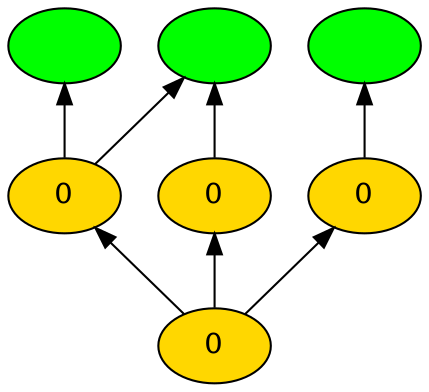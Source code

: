 digraph {
rankdir=BT
fontsize=24
1["shape" ="ellipse" "style" ="filled" "fillcolor" ="gold" "label" ="0" ]
2["shape" ="ellipse" "style" ="filled" "fillcolor" ="gold" "label" ="0" ]
3["shape" ="ellipse" "style" ="filled" "fillcolor" ="gold" "label" ="0" ]
4["shape" ="ellipse" "style" ="filled" "fillcolor" ="gold" "label" ="0" ]
5["shape" ="ellipse" "style" ="filled" "fillcolor" ="green" "label" ="" ]
6["shape" ="ellipse" "style" ="filled" "fillcolor" ="green" "label" ="" ]
7["shape" ="ellipse" "style" ="filled" "fillcolor" ="green" "label" ="" ]
1 -> 2["color" ="black" "style" ="solid" "arrowhead" ="normal" ]
1 -> 3["color" ="black" "style" ="solid" "arrowhead" ="normal" ]
1 -> 4["color" ="black" "style" ="solid" "arrowhead" ="normal" ]
2 -> 5["color" ="black" "style" ="solid" "arrowhead" ="normal" ]
2 -> 6["color" ="black" "style" ="solid" "arrowhead" ="normal" ]
3 -> 6["color" ="black" "style" ="solid" "arrowhead" ="normal" ]
4 -> 7["color" ="black" "style" ="solid" "arrowhead" ="normal" ]
}